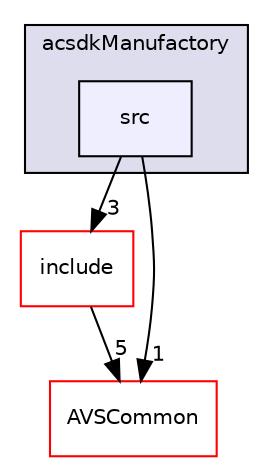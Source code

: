 digraph "/workplace/avs-device-sdk/shared/acsdkManufactory/src" {
  compound=true
  node [ fontsize="10", fontname="Helvetica"];
  edge [ labelfontsize="10", labelfontname="Helvetica"];
  subgraph clusterdir_0ca348091c23ede3b6afd50c8666ff04 {
    graph [ bgcolor="#ddddee", pencolor="black", label="acsdkManufactory" fontname="Helvetica", fontsize="10", URL="dir_0ca348091c23ede3b6afd50c8666ff04.html"]
  dir_53ebe3b84db62eab1ae9ae4d19318589 [shape=box, label="src", style="filled", fillcolor="#eeeeff", pencolor="black", URL="dir_53ebe3b84db62eab1ae9ae4d19318589.html"];
  }
  dir_a5accd2ae782eec48f12ec2c237e1ecf [shape=box label="include" fillcolor="white" style="filled" color="red" URL="dir_a5accd2ae782eec48f12ec2c237e1ecf.html"];
  dir_13e65effb2bde530b17b3d5eefcd0266 [shape=box label="AVSCommon" fillcolor="white" style="filled" color="red" URL="dir_13e65effb2bde530b17b3d5eefcd0266.html"];
  dir_a5accd2ae782eec48f12ec2c237e1ecf->dir_13e65effb2bde530b17b3d5eefcd0266 [headlabel="5", labeldistance=1.5 headhref="dir_000600_000017.html"];
  dir_53ebe3b84db62eab1ae9ae4d19318589->dir_a5accd2ae782eec48f12ec2c237e1ecf [headlabel="3", labeldistance=1.5 headhref="dir_000603_000600.html"];
  dir_53ebe3b84db62eab1ae9ae4d19318589->dir_13e65effb2bde530b17b3d5eefcd0266 [headlabel="1", labeldistance=1.5 headhref="dir_000603_000017.html"];
}
